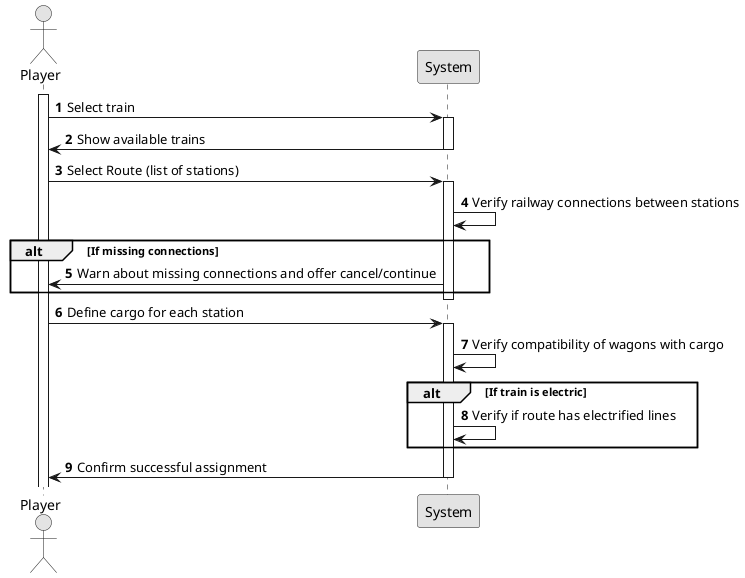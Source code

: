 @startuml
skinparam monochrome true
skinparam packageStyle rectangle
skinparam shadowing false

autonumber

actor "Player" as Player
participant "System" as System

activate Player

Player -> System : Select train

activate System

System -> Player : Show available trains

deactivate System

Player -> System : Select Route (list of stations)

activate System

System -> System : Verify railway connections between stations
alt If missing connections
    System -> Player : Warn about missing connections and offer cancel/continue
end

deactivate System

Player -> System : Define cargo for each station

activate System

System -> System : Verify compatibility of wagons with cargo
alt If train is electric
    System -> System : Verify if route has electrified lines
end

System -> Player : Confirm successful assignment

deactivate System

@enduml